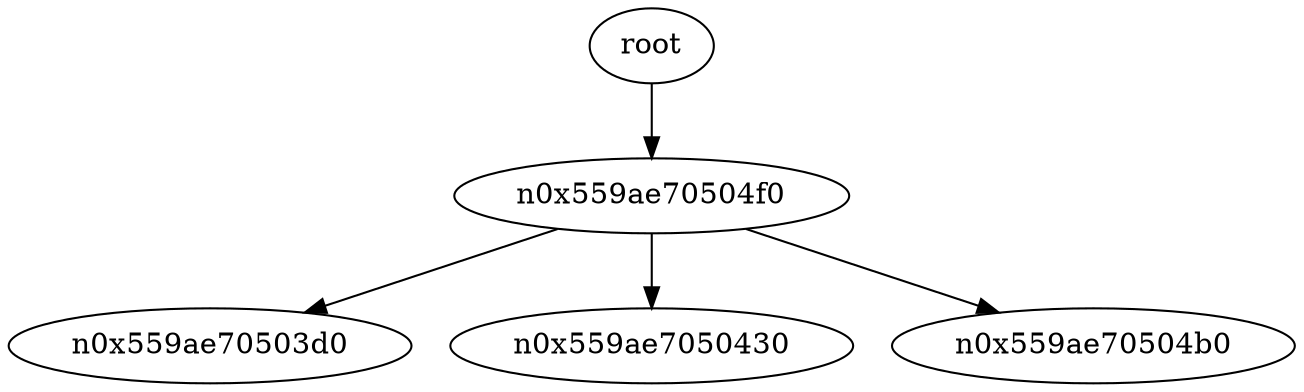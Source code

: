 digraph G {
n0x559ae7050310 [label="root"];
n0x559ae7050310 -> n0x559ae70504f0;
n0x559ae70504f0 -> n0x559ae70503d0;
n0x559ae70504f0 -> n0x559ae7050430;
n0x559ae70504f0 -> n0x559ae70504b0;
}
